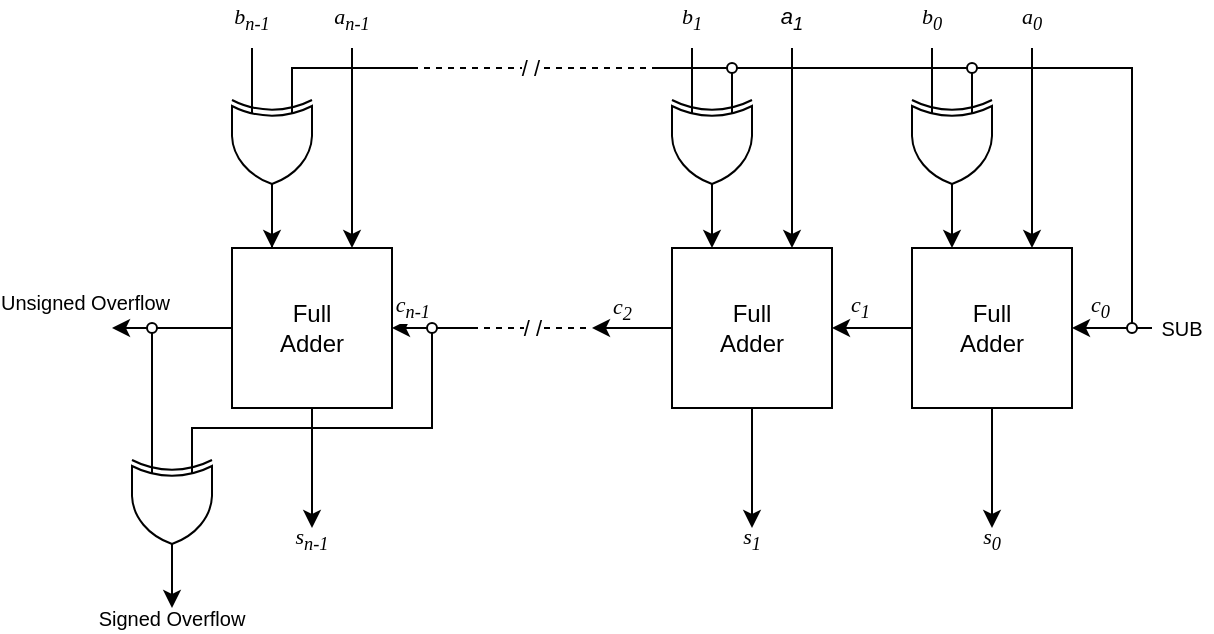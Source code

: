 <mxfile version="24.6.1" type="device">
  <diagram name="第 1 页" id="ZKnftyCeU3d9vPjlkN9Q">
    <mxGraphModel dx="478" dy="275" grid="1" gridSize="10" guides="1" tooltips="1" connect="1" arrows="1" fold="1" page="0" pageScale="1" pageWidth="827" pageHeight="1169" math="0" shadow="0">
      <root>
        <mxCell id="0" />
        <mxCell id="1" parent="0" />
        <mxCell id="l_rtGzSlXgLV2D2QH9FF-15" style="edgeStyle=orthogonalEdgeStyle;rounded=0;orthogonalLoop=1;jettySize=auto;html=1;entryX=0.25;entryY=0;entryDx=0;entryDy=0;" edge="1" parent="1" source="l_rtGzSlXgLV2D2QH9FF-13" target="l_rtGzSlXgLV2D2QH9FF-14">
          <mxGeometry relative="1" as="geometry" />
        </mxCell>
        <mxCell id="l_rtGzSlXgLV2D2QH9FF-13" value="" style="verticalLabelPosition=bottom;shadow=0;dashed=0;align=center;html=1;verticalAlign=top;shape=mxgraph.electrical.logic_gates.logic_gate;operation=xor;rotation=90;" vertex="1" parent="1">
          <mxGeometry x="230" y="370" width="60" height="40" as="geometry" />
        </mxCell>
        <mxCell id="l_rtGzSlXgLV2D2QH9FF-22" style="edgeStyle=orthogonalEdgeStyle;rounded=0;orthogonalLoop=1;jettySize=auto;html=1;exitX=0.5;exitY=1;exitDx=0;exitDy=0;" edge="1" parent="1" source="l_rtGzSlXgLV2D2QH9FF-14">
          <mxGeometry relative="1" as="geometry">
            <mxPoint x="280" y="580" as="targetPoint" />
          </mxGeometry>
        </mxCell>
        <mxCell id="l_rtGzSlXgLV2D2QH9FF-27" style="edgeStyle=orthogonalEdgeStyle;rounded=0;orthogonalLoop=1;jettySize=auto;html=1;endArrow=none;endFill=0;entryX=0;entryY=0.75;entryDx=0;entryDy=0;entryPerimeter=0;" edge="1" parent="1" source="l_rtGzSlXgLV2D2QH9FF-14" target="l_rtGzSlXgLV2D2QH9FF-28">
          <mxGeometry relative="1" as="geometry">
            <mxPoint x="180" y="540" as="targetPoint" />
          </mxGeometry>
        </mxCell>
        <mxCell id="l_rtGzSlXgLV2D2QH9FF-14" value="Full&lt;div&gt;Adder&lt;/div&gt;" style="rounded=0;whiteSpace=wrap;html=1;" vertex="1" parent="1">
          <mxGeometry x="240" y="440" width="80" height="80" as="geometry" />
        </mxCell>
        <mxCell id="l_rtGzSlXgLV2D2QH9FF-17" value="" style="endArrow=classic;html=1;rounded=0;entryX=0.75;entryY=0;entryDx=0;entryDy=0;" edge="1" parent="1" target="l_rtGzSlXgLV2D2QH9FF-14">
          <mxGeometry width="50" height="50" relative="1" as="geometry">
            <mxPoint x="300" y="340" as="sourcePoint" />
            <mxPoint x="350" y="310" as="targetPoint" />
          </mxGeometry>
        </mxCell>
        <mxCell id="l_rtGzSlXgLV2D2QH9FF-18" value="" style="endArrow=none;html=1;rounded=0;" edge="1" parent="1">
          <mxGeometry width="50" height="50" relative="1" as="geometry">
            <mxPoint x="250" y="360" as="sourcePoint" />
            <mxPoint x="250" y="340" as="targetPoint" />
          </mxGeometry>
        </mxCell>
        <mxCell id="l_rtGzSlXgLV2D2QH9FF-19" value="" style="endArrow=none;html=1;rounded=0;" edge="1" parent="1">
          <mxGeometry width="50" height="50" relative="1" as="geometry">
            <mxPoint x="270" y="360" as="sourcePoint" />
            <mxPoint x="330" y="350" as="targetPoint" />
            <Array as="points">
              <mxPoint x="270" y="350" />
            </Array>
          </mxGeometry>
        </mxCell>
        <mxCell id="l_rtGzSlXgLV2D2QH9FF-20" value="&lt;font face=&quot;Tahoma&quot; style=&quot;font-size: 11px;&quot;&gt;&lt;i style=&quot;&quot;&gt;b&lt;sub style=&quot;&quot;&gt;n-1&lt;/sub&gt;&lt;/i&gt;&lt;/font&gt;" style="text;strokeColor=none;align=center;fillColor=none;html=1;verticalAlign=middle;whiteSpace=wrap;rounded=0;" vertex="1" parent="1">
          <mxGeometry x="240" y="320" width="20" height="10" as="geometry" />
        </mxCell>
        <mxCell id="l_rtGzSlXgLV2D2QH9FF-21" value="&lt;font face=&quot;Tahoma&quot; style=&quot;font-size: 11px;&quot;&gt;&lt;i&gt;a&lt;sub&gt;n-1&lt;/sub&gt;&lt;/i&gt;&lt;/font&gt;" style="text;strokeColor=none;align=center;fillColor=none;html=1;verticalAlign=middle;whiteSpace=wrap;rounded=0;" vertex="1" parent="1">
          <mxGeometry x="290" y="320" width="20" height="10" as="geometry" />
        </mxCell>
        <mxCell id="l_rtGzSlXgLV2D2QH9FF-23" value="&lt;font style=&quot;font-size: 11px;&quot;&gt;s&lt;sub&gt;n-1&lt;/sub&gt;&lt;/font&gt;" style="text;strokeColor=none;align=center;fillColor=none;html=1;verticalAlign=middle;whiteSpace=wrap;rounded=0;fontStyle=2;fontFamily=Tahoma;" vertex="1" parent="1">
          <mxGeometry x="270" y="580" width="20" height="10" as="geometry" />
        </mxCell>
        <mxCell id="l_rtGzSlXgLV2D2QH9FF-25" value="&lt;font face=&quot;Tahoma&quot; style=&quot;font-size: 11px;&quot;&gt;&lt;i&gt;c&lt;sub&gt;n-1&lt;/sub&gt;&lt;/i&gt;&lt;/font&gt;" style="endArrow=classic;html=1;rounded=0;entryX=1;entryY=0.5;entryDx=0;entryDy=0;labelPosition=left;verticalLabelPosition=top;align=right;verticalAlign=bottom;" edge="1" parent="1" target="l_rtGzSlXgLV2D2QH9FF-14">
          <mxGeometry width="50" height="50" relative="1" as="geometry">
            <mxPoint x="360" y="480" as="sourcePoint" />
            <mxPoint x="400" y="455" as="targetPoint" />
          </mxGeometry>
        </mxCell>
        <mxCell id="l_rtGzSlXgLV2D2QH9FF-26" value="" style="endArrow=none;html=1;rounded=0;endFill=0;" edge="1" parent="1">
          <mxGeometry width="50" height="50" relative="1" as="geometry">
            <mxPoint x="340" y="480" as="sourcePoint" />
            <mxPoint x="220" y="540" as="targetPoint" />
            <Array as="points">
              <mxPoint x="340" y="530" />
              <mxPoint x="220" y="530" />
            </Array>
          </mxGeometry>
        </mxCell>
        <mxCell id="l_rtGzSlXgLV2D2QH9FF-30" style="edgeStyle=orthogonalEdgeStyle;rounded=0;orthogonalLoop=1;jettySize=auto;html=1;" edge="1" parent="1" source="l_rtGzSlXgLV2D2QH9FF-28">
          <mxGeometry relative="1" as="geometry">
            <mxPoint x="210" y="620" as="targetPoint" />
          </mxGeometry>
        </mxCell>
        <mxCell id="l_rtGzSlXgLV2D2QH9FF-28" value="" style="verticalLabelPosition=bottom;shadow=0;dashed=0;align=center;html=1;verticalAlign=top;shape=mxgraph.electrical.logic_gates.logic_gate;operation=xor;rotation=90;" vertex="1" parent="1">
          <mxGeometry x="180" y="550" width="60" height="40" as="geometry" />
        </mxCell>
        <mxCell id="l_rtGzSlXgLV2D2QH9FF-31" value="&lt;span style=&quot;font-size: 10px;&quot;&gt;Signed Overflow&lt;/span&gt;" style="text;strokeColor=none;align=center;fillColor=none;html=1;verticalAlign=middle;whiteSpace=wrap;rounded=0;" vertex="1" parent="1">
          <mxGeometry x="170" y="620" width="80" height="10" as="geometry" />
        </mxCell>
        <mxCell id="l_rtGzSlXgLV2D2QH9FF-32" value="&lt;font style=&quot;font-size: 10px;&quot;&gt;Unsigned Overflow&lt;/font&gt;" style="endArrow=classic;html=1;rounded=0;exitX=0;exitY=0.5;exitDx=0;exitDy=0;labelPosition=left;verticalLabelPosition=top;align=right;verticalAlign=bottom;horizontal=1;spacingBottom=4;" edge="1" parent="1" source="l_rtGzSlXgLV2D2QH9FF-14">
          <mxGeometry x="0.004" width="50" height="50" relative="1" as="geometry">
            <mxPoint x="160" y="520" as="sourcePoint" />
            <mxPoint x="180" y="480" as="targetPoint" />
            <mxPoint as="offset" />
          </mxGeometry>
        </mxCell>
        <mxCell id="l_rtGzSlXgLV2D2QH9FF-34" value="/ /" style="endArrow=none;html=1;rounded=0;labelPosition=center;verticalLabelPosition=middle;align=center;verticalAlign=middle;dashed=1;" edge="1" parent="1">
          <mxGeometry width="50" height="50" relative="1" as="geometry">
            <mxPoint x="360" y="480" as="sourcePoint" />
            <mxPoint x="420" y="480" as="targetPoint" />
          </mxGeometry>
        </mxCell>
        <mxCell id="l_rtGzSlXgLV2D2QH9FF-35" value="" style="verticalLabelPosition=bottom;shadow=0;dashed=0;align=center;html=1;verticalAlign=top;shape=mxgraph.electrical.logic_gates.logic_gate;operation=xor;rotation=90;" vertex="1" parent="1">
          <mxGeometry x="450" y="370" width="60" height="40" as="geometry" />
        </mxCell>
        <mxCell id="l_rtGzSlXgLV2D2QH9FF-36" style="edgeStyle=orthogonalEdgeStyle;rounded=0;orthogonalLoop=1;jettySize=auto;html=1;exitX=0.5;exitY=1;exitDx=0;exitDy=0;" edge="1" parent="1" source="l_rtGzSlXgLV2D2QH9FF-37">
          <mxGeometry relative="1" as="geometry">
            <mxPoint x="500" y="580" as="targetPoint" />
          </mxGeometry>
        </mxCell>
        <mxCell id="l_rtGzSlXgLV2D2QH9FF-47" style="edgeStyle=orthogonalEdgeStyle;rounded=0;orthogonalLoop=1;jettySize=auto;html=1;" edge="1" parent="1" source="l_rtGzSlXgLV2D2QH9FF-37">
          <mxGeometry relative="1" as="geometry">
            <mxPoint x="420" y="480" as="targetPoint" />
          </mxGeometry>
        </mxCell>
        <mxCell id="l_rtGzSlXgLV2D2QH9FF-49" value="&lt;font face=&quot;Tahoma&quot; style=&quot;font-size: 11px;&quot;&gt;&lt;i&gt;c&lt;sub&gt;2&lt;/sub&gt;&lt;/i&gt;&lt;/font&gt;" style="edgeLabel;html=1;align=right;verticalAlign=bottom;resizable=0;points=[];labelPosition=left;verticalLabelPosition=top;" vertex="1" connectable="0" parent="l_rtGzSlXgLV2D2QH9FF-47">
          <mxGeometry x="-0.046" relative="1" as="geometry">
            <mxPoint as="offset" />
          </mxGeometry>
        </mxCell>
        <mxCell id="l_rtGzSlXgLV2D2QH9FF-37" value="Full&lt;div&gt;Adder&lt;/div&gt;" style="rounded=0;whiteSpace=wrap;html=1;" vertex="1" parent="1">
          <mxGeometry x="460" y="440" width="80" height="80" as="geometry" />
        </mxCell>
        <mxCell id="l_rtGzSlXgLV2D2QH9FF-38" value="" style="endArrow=classic;html=1;rounded=0;entryX=0.75;entryY=0;entryDx=0;entryDy=0;" edge="1" parent="1" target="l_rtGzSlXgLV2D2QH9FF-37">
          <mxGeometry width="50" height="50" relative="1" as="geometry">
            <mxPoint x="520" y="340" as="sourcePoint" />
            <mxPoint x="570" y="310" as="targetPoint" />
          </mxGeometry>
        </mxCell>
        <mxCell id="l_rtGzSlXgLV2D2QH9FF-39" value="" style="endArrow=none;html=1;rounded=0;" edge="1" parent="1">
          <mxGeometry width="50" height="50" relative="1" as="geometry">
            <mxPoint x="470" y="360" as="sourcePoint" />
            <mxPoint x="470" y="340" as="targetPoint" />
          </mxGeometry>
        </mxCell>
        <mxCell id="l_rtGzSlXgLV2D2QH9FF-41" value="&lt;font face=&quot;Tahoma&quot; style=&quot;font-size: 11px;&quot;&gt;&lt;i&gt;b&lt;sub&gt;1&lt;/sub&gt;&lt;/i&gt;&lt;/font&gt;" style="text;strokeColor=none;align=center;fillColor=none;html=1;verticalAlign=middle;whiteSpace=wrap;rounded=0;fontFamily=Tahoma;" vertex="1" parent="1">
          <mxGeometry x="460" y="320" width="20" height="10" as="geometry" />
        </mxCell>
        <mxCell id="l_rtGzSlXgLV2D2QH9FF-42" value="&lt;font style=&quot;font-size: 11px;&quot;&gt;a&lt;sub&gt;1&lt;/sub&gt;&lt;/font&gt;" style="text;strokeColor=none;align=center;fillColor=none;html=1;verticalAlign=middle;whiteSpace=wrap;rounded=0;fontStyle=2" vertex="1" parent="1">
          <mxGeometry x="510" y="320" width="20" height="10" as="geometry" />
        </mxCell>
        <mxCell id="l_rtGzSlXgLV2D2QH9FF-43" value="&lt;font style=&quot;font-size: 11px;&quot;&gt;s&lt;sub&gt;1&lt;/sub&gt;&lt;/font&gt;" style="text;strokeColor=none;align=center;fillColor=none;html=1;verticalAlign=middle;whiteSpace=wrap;rounded=0;fontStyle=2;fontFamily=Tahoma;" vertex="1" parent="1">
          <mxGeometry x="490" y="580" width="20" height="10" as="geometry" />
        </mxCell>
        <mxCell id="l_rtGzSlXgLV2D2QH9FF-44" value="&lt;font face=&quot;Tahoma&quot; style=&quot;font-size: 11px;&quot;&gt;&lt;i&gt;c&lt;sub&gt;1&lt;/sub&gt;&lt;/i&gt;&lt;/font&gt;" style="endArrow=classic;html=1;rounded=0;entryX=1;entryY=0.5;entryDx=0;entryDy=0;labelPosition=left;verticalLabelPosition=top;align=right;verticalAlign=bottom;" edge="1" parent="1" target="l_rtGzSlXgLV2D2QH9FF-37">
          <mxGeometry width="50" height="50" relative="1" as="geometry">
            <mxPoint x="580" y="480" as="sourcePoint" />
            <mxPoint x="620" y="455" as="targetPoint" />
          </mxGeometry>
        </mxCell>
        <mxCell id="l_rtGzSlXgLV2D2QH9FF-46" style="edgeStyle=orthogonalEdgeStyle;rounded=0;orthogonalLoop=1;jettySize=auto;html=1;entryX=0.25;entryY=0;entryDx=0;entryDy=0;" edge="1" parent="1">
          <mxGeometry relative="1" as="geometry">
            <mxPoint x="480" y="420" as="sourcePoint" />
            <mxPoint x="480" y="440" as="targetPoint" />
          </mxGeometry>
        </mxCell>
        <mxCell id="l_rtGzSlXgLV2D2QH9FF-50" value="/ /" style="endArrow=none;html=1;rounded=0;labelPosition=center;verticalLabelPosition=middle;align=center;verticalAlign=middle;dashed=1;" edge="1" parent="1">
          <mxGeometry width="50" height="50" relative="1" as="geometry">
            <mxPoint x="330" y="350" as="sourcePoint" />
            <mxPoint x="448" y="350" as="targetPoint" />
          </mxGeometry>
        </mxCell>
        <mxCell id="l_rtGzSlXgLV2D2QH9FF-52" value="" style="endArrow=none;html=1;rounded=0;" edge="1" parent="1" target="l_rtGzSlXgLV2D2QH9FF-51">
          <mxGeometry width="50" height="50" relative="1" as="geometry">
            <mxPoint x="490" y="360" as="sourcePoint" />
            <mxPoint x="540" y="350" as="targetPoint" />
            <Array as="points" />
          </mxGeometry>
        </mxCell>
        <mxCell id="l_rtGzSlXgLV2D2QH9FF-54" value="" style="endArrow=none;html=1;rounded=0;" edge="1" parent="1">
          <mxGeometry width="50" height="50" relative="1" as="geometry">
            <mxPoint x="450" y="350" as="sourcePoint" />
            <mxPoint x="690" y="480" as="targetPoint" />
            <Array as="points">
              <mxPoint x="690" y="350" />
            </Array>
          </mxGeometry>
        </mxCell>
        <mxCell id="l_rtGzSlXgLV2D2QH9FF-51" value="" style="ellipse;whiteSpace=wrap;html=1;aspect=fixed;" vertex="1" parent="1">
          <mxGeometry x="487.5" y="347.5" width="5" height="5" as="geometry" />
        </mxCell>
        <mxCell id="l_rtGzSlXgLV2D2QH9FF-66" value="" style="verticalLabelPosition=bottom;shadow=0;dashed=0;align=center;html=1;verticalAlign=top;shape=mxgraph.electrical.logic_gates.logic_gate;operation=xor;rotation=90;" vertex="1" parent="1">
          <mxGeometry x="570" y="370" width="60" height="40" as="geometry" />
        </mxCell>
        <mxCell id="l_rtGzSlXgLV2D2QH9FF-67" style="edgeStyle=orthogonalEdgeStyle;rounded=0;orthogonalLoop=1;jettySize=auto;html=1;exitX=0.5;exitY=1;exitDx=0;exitDy=0;" edge="1" parent="1" source="l_rtGzSlXgLV2D2QH9FF-68">
          <mxGeometry relative="1" as="geometry">
            <mxPoint x="620" y="580" as="targetPoint" />
          </mxGeometry>
        </mxCell>
        <mxCell id="l_rtGzSlXgLV2D2QH9FF-68" value="Full&lt;div&gt;Adder&lt;/div&gt;" style="rounded=0;whiteSpace=wrap;html=1;" vertex="1" parent="1">
          <mxGeometry x="580" y="440" width="80" height="80" as="geometry" />
        </mxCell>
        <mxCell id="l_rtGzSlXgLV2D2QH9FF-69" value="" style="endArrow=classic;html=1;rounded=0;entryX=0.75;entryY=0;entryDx=0;entryDy=0;" edge="1" parent="1" target="l_rtGzSlXgLV2D2QH9FF-68">
          <mxGeometry width="50" height="50" relative="1" as="geometry">
            <mxPoint x="640" y="340" as="sourcePoint" />
            <mxPoint x="690" y="310" as="targetPoint" />
          </mxGeometry>
        </mxCell>
        <mxCell id="l_rtGzSlXgLV2D2QH9FF-70" value="" style="endArrow=none;html=1;rounded=0;" edge="1" parent="1">
          <mxGeometry width="50" height="50" relative="1" as="geometry">
            <mxPoint x="590" y="360" as="sourcePoint" />
            <mxPoint x="590" y="340" as="targetPoint" />
          </mxGeometry>
        </mxCell>
        <mxCell id="l_rtGzSlXgLV2D2QH9FF-71" value="&lt;font style=&quot;font-size: 11px;&quot;&gt;b&lt;sub&gt;0&lt;/sub&gt;&lt;/font&gt;" style="text;strokeColor=none;align=center;fillColor=none;html=1;verticalAlign=middle;whiteSpace=wrap;rounded=0;fontFamily=Tahoma;fontStyle=2" vertex="1" parent="1">
          <mxGeometry x="580" y="320" width="20" height="10" as="geometry" />
        </mxCell>
        <mxCell id="l_rtGzSlXgLV2D2QH9FF-72" value="&lt;font face=&quot;Tahoma&quot; style=&quot;font-size: 11px;&quot;&gt;a&lt;sub&gt;0&lt;/sub&gt;&lt;/font&gt;" style="text;strokeColor=none;align=center;fillColor=none;html=1;verticalAlign=middle;whiteSpace=wrap;rounded=0;fontStyle=2" vertex="1" parent="1">
          <mxGeometry x="630" y="320" width="20" height="10" as="geometry" />
        </mxCell>
        <mxCell id="l_rtGzSlXgLV2D2QH9FF-73" value="&lt;font face=&quot;Tahoma&quot; style=&quot;font-size: 11px;&quot;&gt;&lt;i&gt;s&lt;sub&gt;0&lt;/sub&gt;&lt;/i&gt;&lt;/font&gt;" style="text;strokeColor=none;align=center;fillColor=none;html=1;verticalAlign=middle;whiteSpace=wrap;rounded=0;" vertex="1" parent="1">
          <mxGeometry x="610" y="580" width="20" height="10" as="geometry" />
        </mxCell>
        <mxCell id="l_rtGzSlXgLV2D2QH9FF-74" value="&lt;font face=&quot;Tahoma&quot; style=&quot;font-size: 11px;&quot;&gt;&lt;i&gt;c&lt;sub&gt;0&lt;/sub&gt;&lt;/i&gt;&lt;/font&gt;" style="endArrow=classic;html=1;rounded=0;entryX=1;entryY=0.5;entryDx=0;entryDy=0;labelPosition=left;verticalLabelPosition=top;align=right;verticalAlign=bottom;" edge="1" parent="1" target="l_rtGzSlXgLV2D2QH9FF-68">
          <mxGeometry width="50" height="50" relative="1" as="geometry">
            <mxPoint x="700" y="480" as="sourcePoint" />
            <mxPoint x="740" y="455" as="targetPoint" />
          </mxGeometry>
        </mxCell>
        <mxCell id="l_rtGzSlXgLV2D2QH9FF-75" style="edgeStyle=orthogonalEdgeStyle;rounded=0;orthogonalLoop=1;jettySize=auto;html=1;entryX=0.25;entryY=0;entryDx=0;entryDy=0;" edge="1" parent="1">
          <mxGeometry relative="1" as="geometry">
            <mxPoint x="600" y="420" as="sourcePoint" />
            <mxPoint x="600" y="440" as="targetPoint" />
          </mxGeometry>
        </mxCell>
        <mxCell id="l_rtGzSlXgLV2D2QH9FF-76" value="" style="endArrow=none;html=1;rounded=0;" edge="1" parent="1" target="l_rtGzSlXgLV2D2QH9FF-77">
          <mxGeometry width="50" height="50" relative="1" as="geometry">
            <mxPoint x="610" y="360" as="sourcePoint" />
            <mxPoint x="660" y="350" as="targetPoint" />
            <Array as="points" />
          </mxGeometry>
        </mxCell>
        <mxCell id="l_rtGzSlXgLV2D2QH9FF-77" value="" style="ellipse;whiteSpace=wrap;html=1;aspect=fixed;" vertex="1" parent="1">
          <mxGeometry x="607.5" y="347.5" width="5" height="5" as="geometry" />
        </mxCell>
        <mxCell id="l_rtGzSlXgLV2D2QH9FF-78" value="&lt;span style=&quot;font-size: 10px;&quot;&gt;SUB&lt;/span&gt;" style="text;strokeColor=none;align=center;fillColor=none;html=1;verticalAlign=middle;whiteSpace=wrap;rounded=0;" vertex="1" parent="1">
          <mxGeometry x="700" y="475" width="30" height="10" as="geometry" />
        </mxCell>
        <mxCell id="l_rtGzSlXgLV2D2QH9FF-79" value="" style="ellipse;whiteSpace=wrap;html=1;aspect=fixed;" vertex="1" parent="1">
          <mxGeometry x="337.5" y="477.5" width="5" height="5" as="geometry" />
        </mxCell>
        <mxCell id="l_rtGzSlXgLV2D2QH9FF-81" value="" style="ellipse;whiteSpace=wrap;html=1;aspect=fixed;" vertex="1" parent="1">
          <mxGeometry x="197.5" y="477.5" width="5" height="5" as="geometry" />
        </mxCell>
        <mxCell id="l_rtGzSlXgLV2D2QH9FF-82" value="" style="ellipse;whiteSpace=wrap;html=1;aspect=fixed;" vertex="1" parent="1">
          <mxGeometry x="687.5" y="477.5" width="5" height="5" as="geometry" />
        </mxCell>
      </root>
    </mxGraphModel>
  </diagram>
</mxfile>
